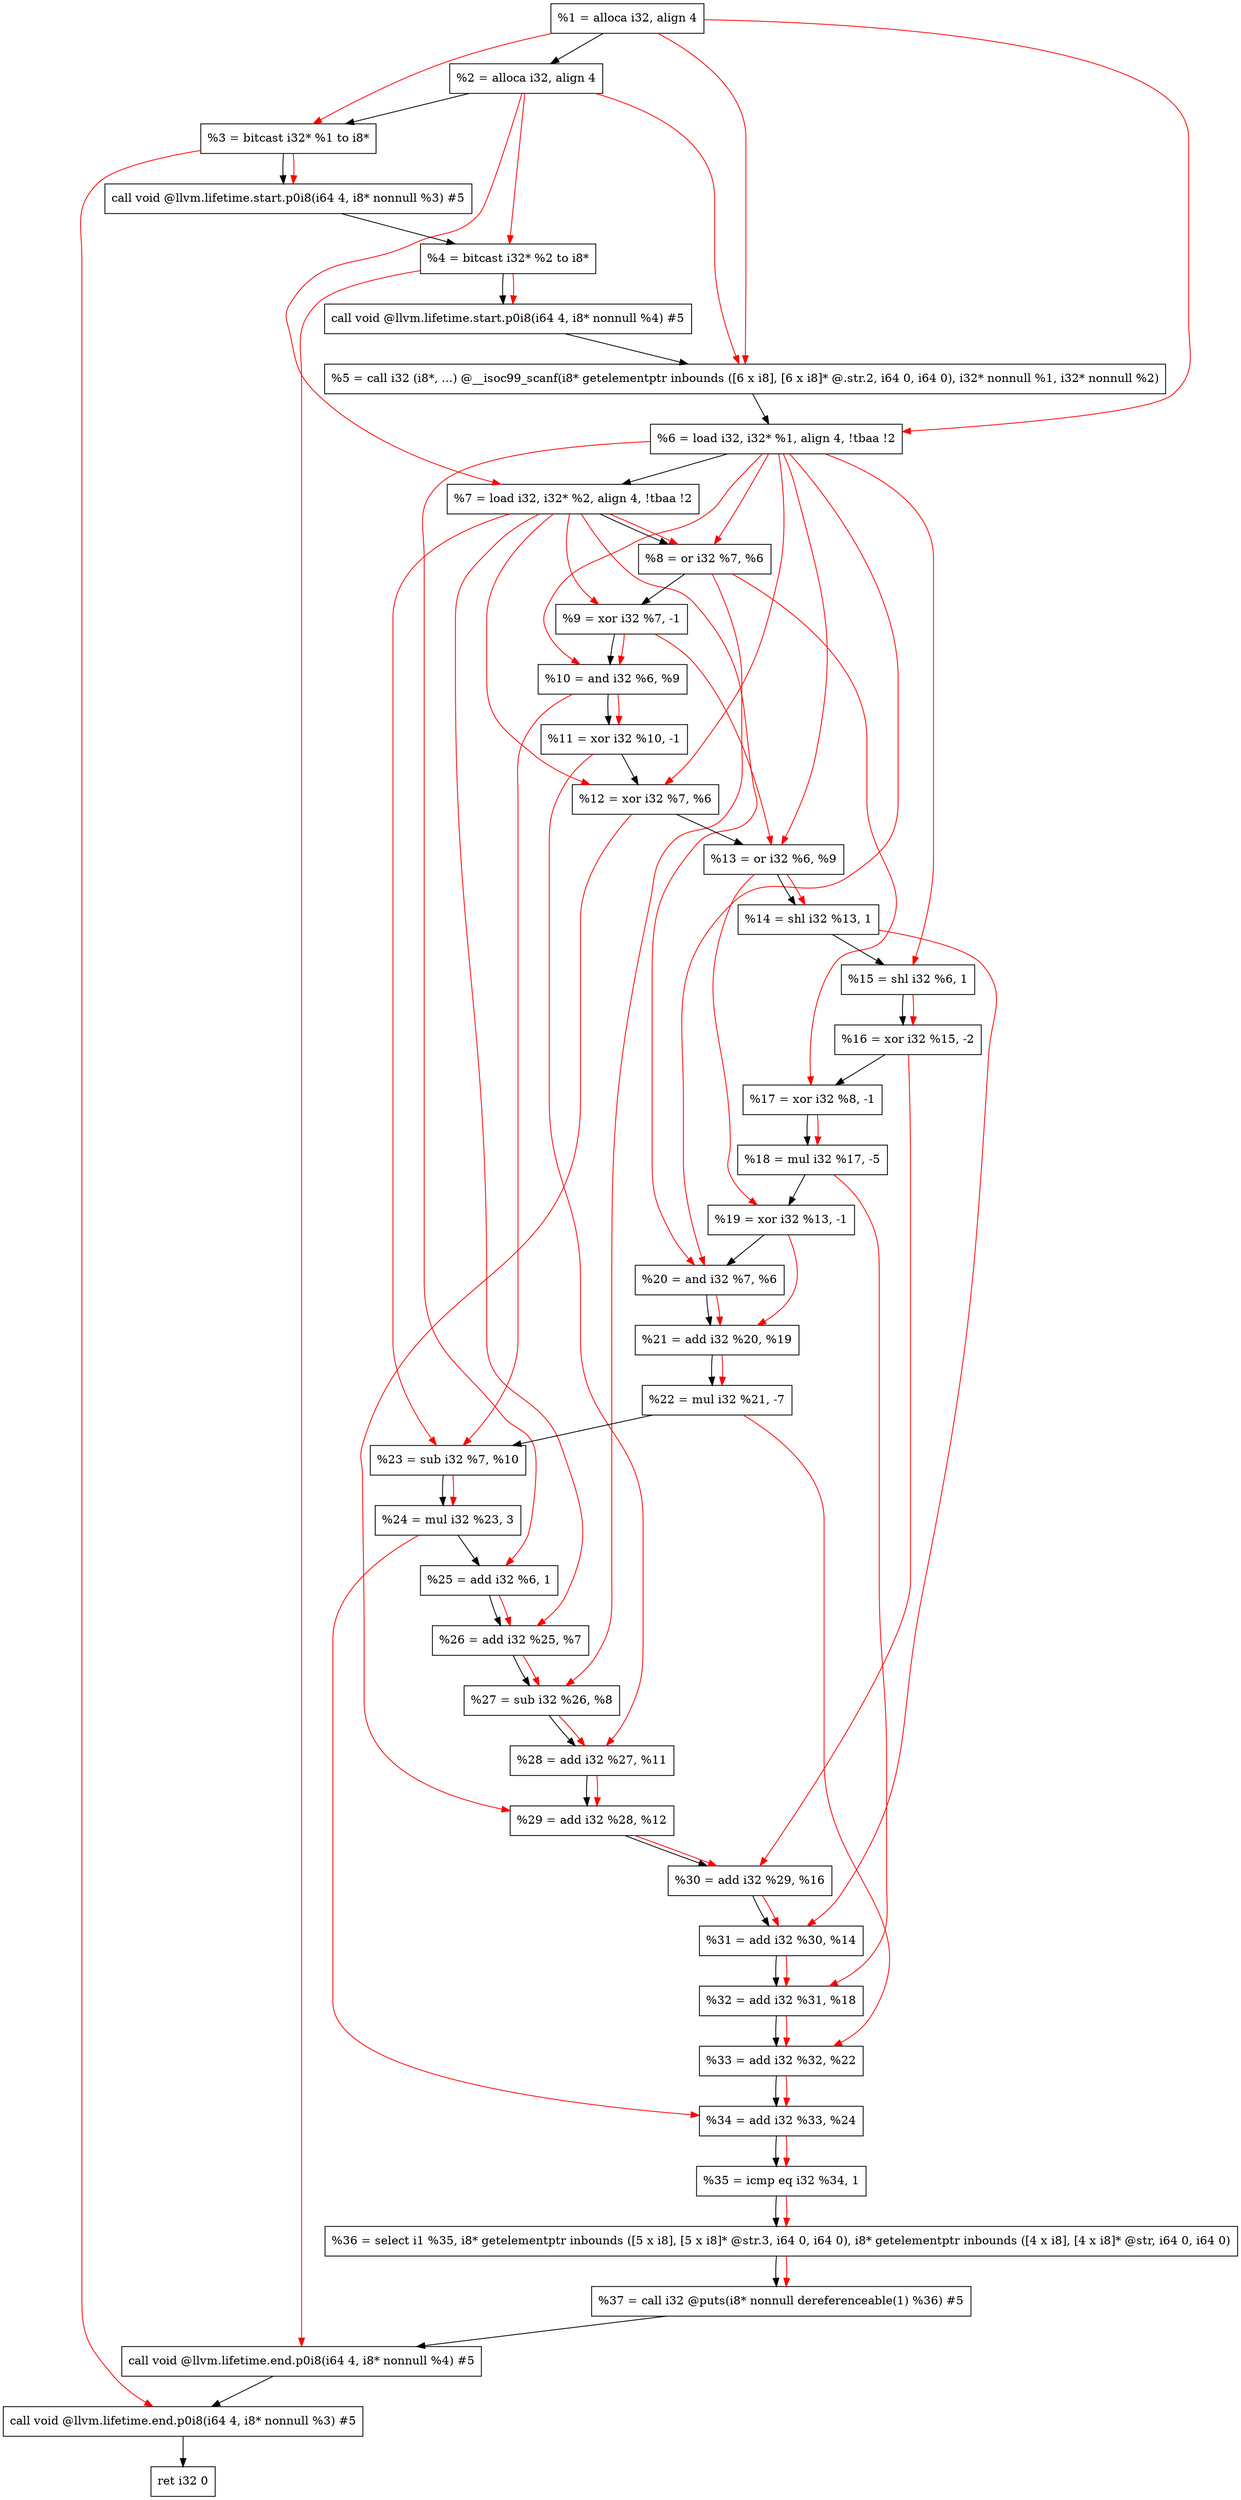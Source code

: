 digraph "DFG for'main' function" {
	Node0x14d11e8[shape=record, label="  %1 = alloca i32, align 4"];
	Node0x14d1268[shape=record, label="  %2 = alloca i32, align 4"];
	Node0x14d12f8[shape=record, label="  %3 = bitcast i32* %1 to i8*"];
	Node0x14d1758[shape=record, label="  call void @llvm.lifetime.start.p0i8(i64 4, i8* nonnull %3) #5"];
	Node0x14d1838[shape=record, label="  %4 = bitcast i32* %2 to i8*"];
	Node0x14d1958[shape=record, label="  call void @llvm.lifetime.start.p0i8(i64 4, i8* nonnull %4) #5"];
	Node0x14d1b90[shape=record, label="  %5 = call i32 (i8*, ...) @__isoc99_scanf(i8* getelementptr inbounds ([6 x i8], [6 x i8]* @.str.2, i64 0, i64 0), i32* nonnull %1, i32* nonnull %2)"];
	Node0x14d1c48[shape=record, label="  %6 = load i32, i32* %1, align 4, !tbaa !2"];
	Node0x14d2bb8[shape=record, label="  %7 = load i32, i32* %2, align 4, !tbaa !2"];
	Node0x14d3240[shape=record, label="  %8 = or i32 %7, %6"];
	Node0x14d32b0[shape=record, label="  %9 = xor i32 %7, -1"];
	Node0x14d3320[shape=record, label="  %10 = and i32 %6, %9"];
	Node0x14d3390[shape=record, label="  %11 = xor i32 %10, -1"];
	Node0x14d3400[shape=record, label="  %12 = xor i32 %7, %6"];
	Node0x14d3470[shape=record, label="  %13 = or i32 %6, %9"];
	Node0x14d34e0[shape=record, label="  %14 = shl i32 %13, 1"];
	Node0x14d3550[shape=record, label="  %15 = shl i32 %6, 1"];
	Node0x14d35c0[shape=record, label="  %16 = xor i32 %15, -2"];
	Node0x14d3630[shape=record, label="  %17 = xor i32 %8, -1"];
	Node0x14d36a0[shape=record, label="  %18 = mul i32 %17, -5"];
	Node0x14d3710[shape=record, label="  %19 = xor i32 %13, -1"];
	Node0x14d3780[shape=record, label="  %20 = and i32 %7, %6"];
	Node0x14d37f0[shape=record, label="  %21 = add i32 %20, %19"];
	Node0x14d3860[shape=record, label="  %22 = mul i32 %21, -7"];
	Node0x14d38d0[shape=record, label="  %23 = sub i32 %7, %10"];
	Node0x14d3940[shape=record, label="  %24 = mul i32 %23, 3"];
	Node0x14d39b0[shape=record, label="  %25 = add i32 %6, 1"];
	Node0x14d3a20[shape=record, label="  %26 = add i32 %25, %7"];
	Node0x14d3a90[shape=record, label="  %27 = sub i32 %26, %8"];
	Node0x14d3b00[shape=record, label="  %28 = add i32 %27, %11"];
	Node0x14d3b70[shape=record, label="  %29 = add i32 %28, %12"];
	Node0x14d3be0[shape=record, label="  %30 = add i32 %29, %16"];
	Node0x14d3c50[shape=record, label="  %31 = add i32 %30, %14"];
	Node0x14d3cc0[shape=record, label="  %32 = add i32 %31, %18"];
	Node0x14d3d30[shape=record, label="  %33 = add i32 %32, %22"];
	Node0x14d3da0[shape=record, label="  %34 = add i32 %33, %24"];
	Node0x14d3e10[shape=record, label="  %35 = icmp eq i32 %34, 1"];
	Node0x14719d8[shape=record, label="  %36 = select i1 %35, i8* getelementptr inbounds ([5 x i8], [5 x i8]* @str.3, i64 0, i64 0), i8* getelementptr inbounds ([4 x i8], [4 x i8]* @str, i64 0, i64 0)"];
	Node0x14d3ea0[shape=record, label="  %37 = call i32 @puts(i8* nonnull dereferenceable(1) %36) #5"];
	Node0x14d40f8[shape=record, label="  call void @llvm.lifetime.end.p0i8(i64 4, i8* nonnull %4) #5"];
	Node0x14d4258[shape=record, label="  call void @llvm.lifetime.end.p0i8(i64 4, i8* nonnull %3) #5"];
	Node0x14d4318[shape=record, label="  ret i32 0"];
	Node0x14d11e8 -> Node0x14d1268;
	Node0x14d1268 -> Node0x14d12f8;
	Node0x14d12f8 -> Node0x14d1758;
	Node0x14d1758 -> Node0x14d1838;
	Node0x14d1838 -> Node0x14d1958;
	Node0x14d1958 -> Node0x14d1b90;
	Node0x14d1b90 -> Node0x14d1c48;
	Node0x14d1c48 -> Node0x14d2bb8;
	Node0x14d2bb8 -> Node0x14d3240;
	Node0x14d3240 -> Node0x14d32b0;
	Node0x14d32b0 -> Node0x14d3320;
	Node0x14d3320 -> Node0x14d3390;
	Node0x14d3390 -> Node0x14d3400;
	Node0x14d3400 -> Node0x14d3470;
	Node0x14d3470 -> Node0x14d34e0;
	Node0x14d34e0 -> Node0x14d3550;
	Node0x14d3550 -> Node0x14d35c0;
	Node0x14d35c0 -> Node0x14d3630;
	Node0x14d3630 -> Node0x14d36a0;
	Node0x14d36a0 -> Node0x14d3710;
	Node0x14d3710 -> Node0x14d3780;
	Node0x14d3780 -> Node0x14d37f0;
	Node0x14d37f0 -> Node0x14d3860;
	Node0x14d3860 -> Node0x14d38d0;
	Node0x14d38d0 -> Node0x14d3940;
	Node0x14d3940 -> Node0x14d39b0;
	Node0x14d39b0 -> Node0x14d3a20;
	Node0x14d3a20 -> Node0x14d3a90;
	Node0x14d3a90 -> Node0x14d3b00;
	Node0x14d3b00 -> Node0x14d3b70;
	Node0x14d3b70 -> Node0x14d3be0;
	Node0x14d3be0 -> Node0x14d3c50;
	Node0x14d3c50 -> Node0x14d3cc0;
	Node0x14d3cc0 -> Node0x14d3d30;
	Node0x14d3d30 -> Node0x14d3da0;
	Node0x14d3da0 -> Node0x14d3e10;
	Node0x14d3e10 -> Node0x14719d8;
	Node0x14719d8 -> Node0x14d3ea0;
	Node0x14d3ea0 -> Node0x14d40f8;
	Node0x14d40f8 -> Node0x14d4258;
	Node0x14d4258 -> Node0x14d4318;
edge [color=red]
	Node0x14d11e8 -> Node0x14d12f8;
	Node0x14d12f8 -> Node0x14d1758;
	Node0x14d1268 -> Node0x14d1838;
	Node0x14d1838 -> Node0x14d1958;
	Node0x14d11e8 -> Node0x14d1b90;
	Node0x14d1268 -> Node0x14d1b90;
	Node0x14d11e8 -> Node0x14d1c48;
	Node0x14d1268 -> Node0x14d2bb8;
	Node0x14d2bb8 -> Node0x14d3240;
	Node0x14d1c48 -> Node0x14d3240;
	Node0x14d2bb8 -> Node0x14d32b0;
	Node0x14d1c48 -> Node0x14d3320;
	Node0x14d32b0 -> Node0x14d3320;
	Node0x14d3320 -> Node0x14d3390;
	Node0x14d2bb8 -> Node0x14d3400;
	Node0x14d1c48 -> Node0x14d3400;
	Node0x14d1c48 -> Node0x14d3470;
	Node0x14d32b0 -> Node0x14d3470;
	Node0x14d3470 -> Node0x14d34e0;
	Node0x14d1c48 -> Node0x14d3550;
	Node0x14d3550 -> Node0x14d35c0;
	Node0x14d3240 -> Node0x14d3630;
	Node0x14d3630 -> Node0x14d36a0;
	Node0x14d3470 -> Node0x14d3710;
	Node0x14d2bb8 -> Node0x14d3780;
	Node0x14d1c48 -> Node0x14d3780;
	Node0x14d3780 -> Node0x14d37f0;
	Node0x14d3710 -> Node0x14d37f0;
	Node0x14d37f0 -> Node0x14d3860;
	Node0x14d2bb8 -> Node0x14d38d0;
	Node0x14d3320 -> Node0x14d38d0;
	Node0x14d38d0 -> Node0x14d3940;
	Node0x14d1c48 -> Node0x14d39b0;
	Node0x14d39b0 -> Node0x14d3a20;
	Node0x14d2bb8 -> Node0x14d3a20;
	Node0x14d3a20 -> Node0x14d3a90;
	Node0x14d3240 -> Node0x14d3a90;
	Node0x14d3a90 -> Node0x14d3b00;
	Node0x14d3390 -> Node0x14d3b00;
	Node0x14d3b00 -> Node0x14d3b70;
	Node0x14d3400 -> Node0x14d3b70;
	Node0x14d3b70 -> Node0x14d3be0;
	Node0x14d35c0 -> Node0x14d3be0;
	Node0x14d3be0 -> Node0x14d3c50;
	Node0x14d34e0 -> Node0x14d3c50;
	Node0x14d3c50 -> Node0x14d3cc0;
	Node0x14d36a0 -> Node0x14d3cc0;
	Node0x14d3cc0 -> Node0x14d3d30;
	Node0x14d3860 -> Node0x14d3d30;
	Node0x14d3d30 -> Node0x14d3da0;
	Node0x14d3940 -> Node0x14d3da0;
	Node0x14d3da0 -> Node0x14d3e10;
	Node0x14d3e10 -> Node0x14719d8;
	Node0x14719d8 -> Node0x14d3ea0;
	Node0x14d1838 -> Node0x14d40f8;
	Node0x14d12f8 -> Node0x14d4258;
}
